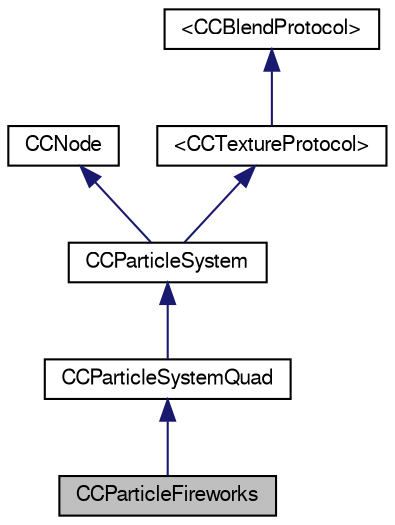 digraph G
{
  bgcolor="transparent";
  edge [fontname="FreeSans",fontsize="10",labelfontname="FreeSans",labelfontsize="10"];
  node [fontname="FreeSans",fontsize="10",shape=record];
  Node1 [label="CCParticleFireworks",height=0.2,width=0.4,color="black", fillcolor="grey75", style="filled" fontcolor="black"];
  Node2 -> Node1 [dir="back",color="midnightblue",fontsize="10",style="solid",fontname="FreeSans"];
  Node2 [label="CCParticleSystemQuad",height=0.2,width=0.4,color="black",URL="$interface_c_c_particle_system_quad.html"];
  Node3 -> Node2 [dir="back",color="midnightblue",fontsize="10",style="solid",fontname="FreeSans"];
  Node3 [label="CCParticleSystem",height=0.2,width=0.4,color="black",URL="$interface_c_c_particle_system.html"];
  Node4 -> Node3 [dir="back",color="midnightblue",fontsize="10",style="solid",fontname="FreeSans"];
  Node4 [label="CCNode",height=0.2,width=0.4,color="black",URL="$interface_c_c_node.html"];
  Node5 -> Node3 [dir="back",color="midnightblue",fontsize="10",style="solid",fontname="FreeSans"];
  Node5 [label="\<CCTextureProtocol\>",height=0.2,width=0.4,color="black",URL="$protocol_c_c_texture_protocol-p.html"];
  Node6 -> Node5 [dir="back",color="midnightblue",fontsize="10",style="solid",fontname="FreeSans"];
  Node6 [label="\<CCBlendProtocol\>",height=0.2,width=0.4,color="black",URL="$protocol_c_c_blend_protocol-p.html"];
}
